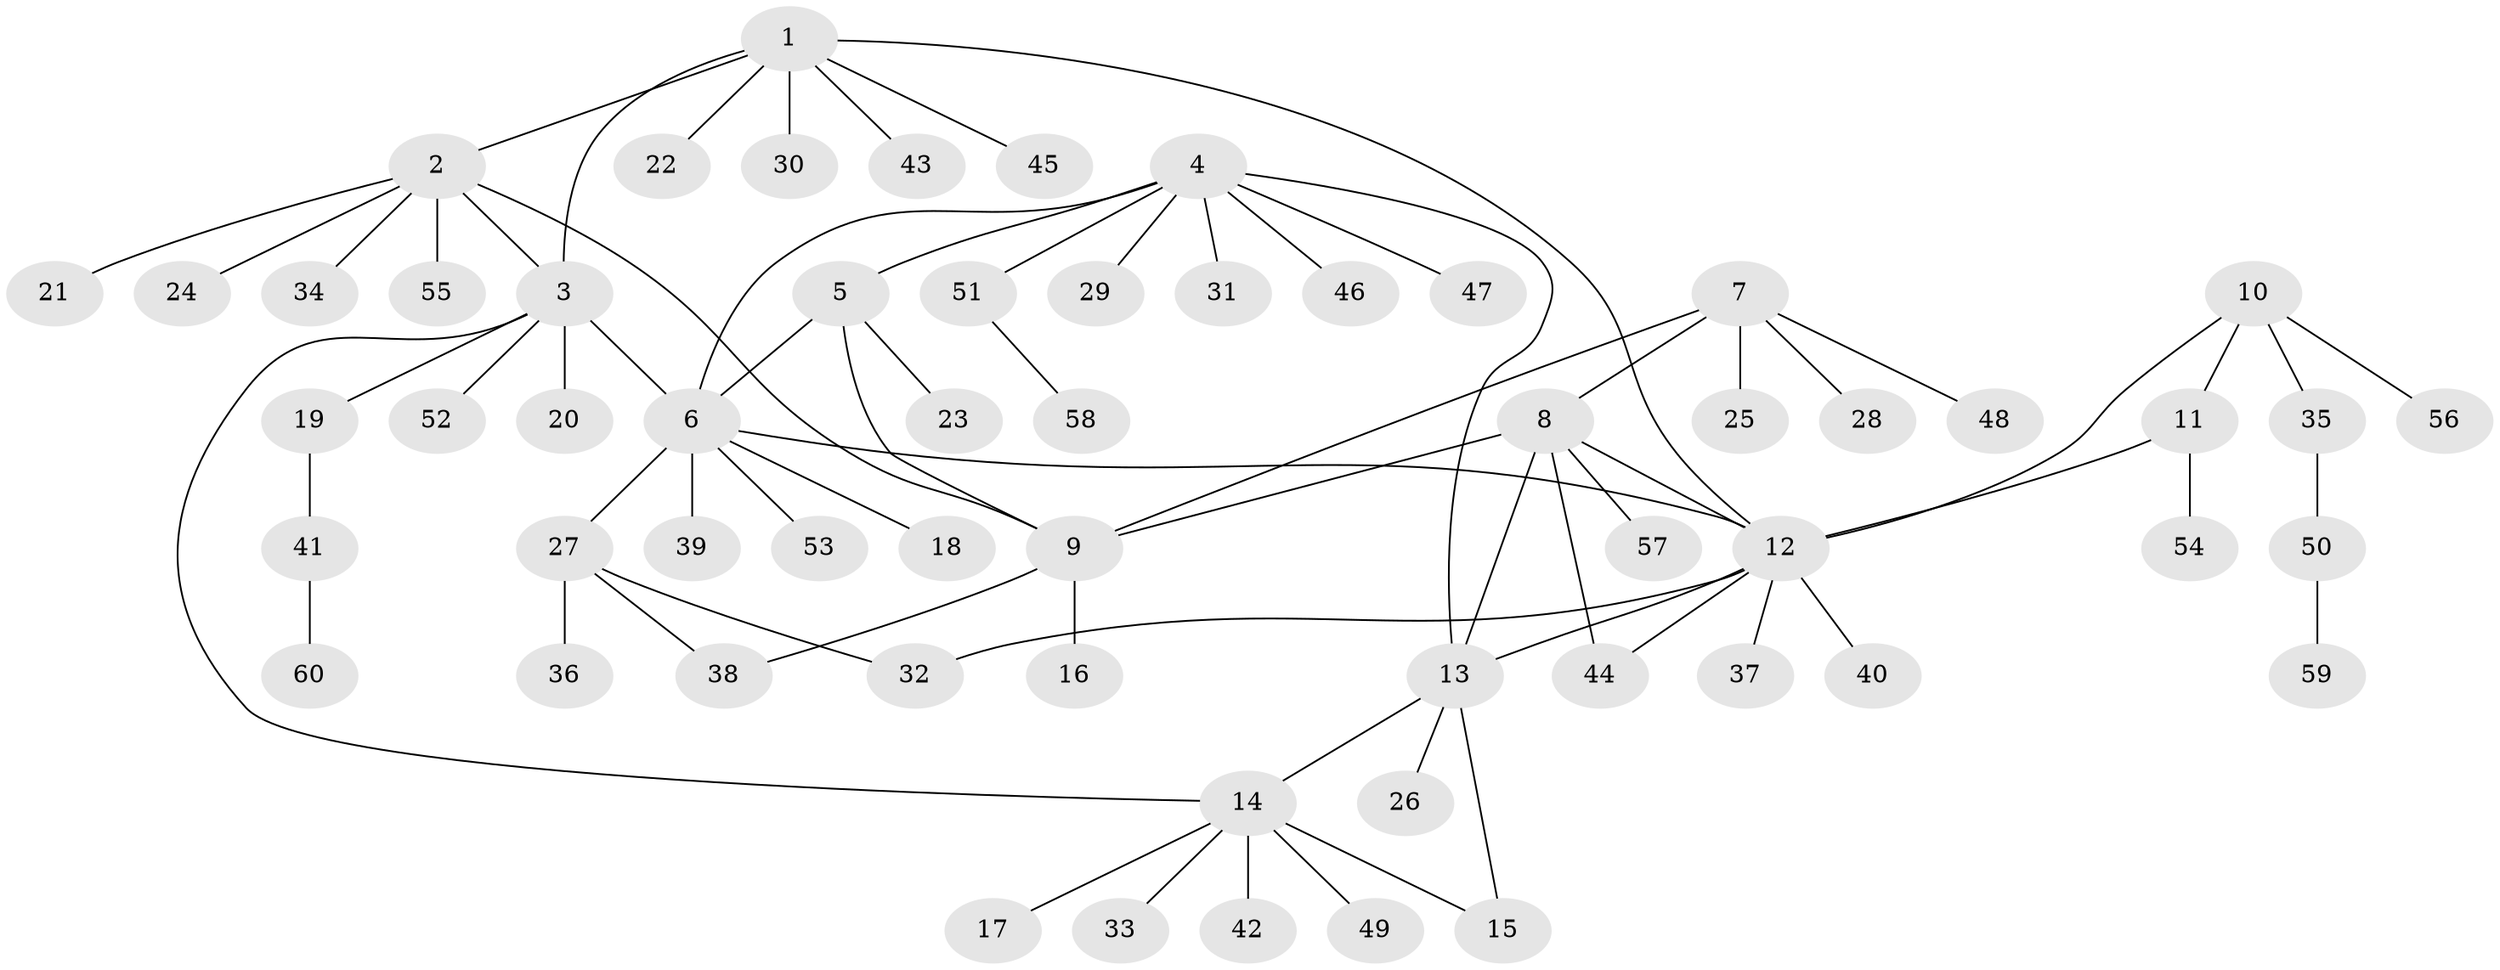// Generated by graph-tools (version 1.1) at 2025/11/02/27/25 16:11:35]
// undirected, 60 vertices, 73 edges
graph export_dot {
graph [start="1"]
  node [color=gray90,style=filled];
  1;
  2;
  3;
  4;
  5;
  6;
  7;
  8;
  9;
  10;
  11;
  12;
  13;
  14;
  15;
  16;
  17;
  18;
  19;
  20;
  21;
  22;
  23;
  24;
  25;
  26;
  27;
  28;
  29;
  30;
  31;
  32;
  33;
  34;
  35;
  36;
  37;
  38;
  39;
  40;
  41;
  42;
  43;
  44;
  45;
  46;
  47;
  48;
  49;
  50;
  51;
  52;
  53;
  54;
  55;
  56;
  57;
  58;
  59;
  60;
  1 -- 2;
  1 -- 3;
  1 -- 12;
  1 -- 22;
  1 -- 30;
  1 -- 43;
  1 -- 45;
  2 -- 3;
  2 -- 9;
  2 -- 21;
  2 -- 24;
  2 -- 34;
  2 -- 55;
  3 -- 6;
  3 -- 14;
  3 -- 19;
  3 -- 20;
  3 -- 52;
  4 -- 5;
  4 -- 6;
  4 -- 13;
  4 -- 29;
  4 -- 31;
  4 -- 46;
  4 -- 47;
  4 -- 51;
  5 -- 6;
  5 -- 9;
  5 -- 23;
  6 -- 12;
  6 -- 18;
  6 -- 27;
  6 -- 39;
  6 -- 53;
  7 -- 8;
  7 -- 9;
  7 -- 25;
  7 -- 28;
  7 -- 48;
  8 -- 9;
  8 -- 12;
  8 -- 13;
  8 -- 44;
  8 -- 57;
  9 -- 16;
  9 -- 38;
  10 -- 11;
  10 -- 12;
  10 -- 35;
  10 -- 56;
  11 -- 12;
  11 -- 54;
  12 -- 13;
  12 -- 32;
  12 -- 37;
  12 -- 40;
  12 -- 44;
  13 -- 14;
  13 -- 15;
  13 -- 26;
  14 -- 15;
  14 -- 17;
  14 -- 33;
  14 -- 42;
  14 -- 49;
  19 -- 41;
  27 -- 32;
  27 -- 36;
  27 -- 38;
  35 -- 50;
  41 -- 60;
  50 -- 59;
  51 -- 58;
}
